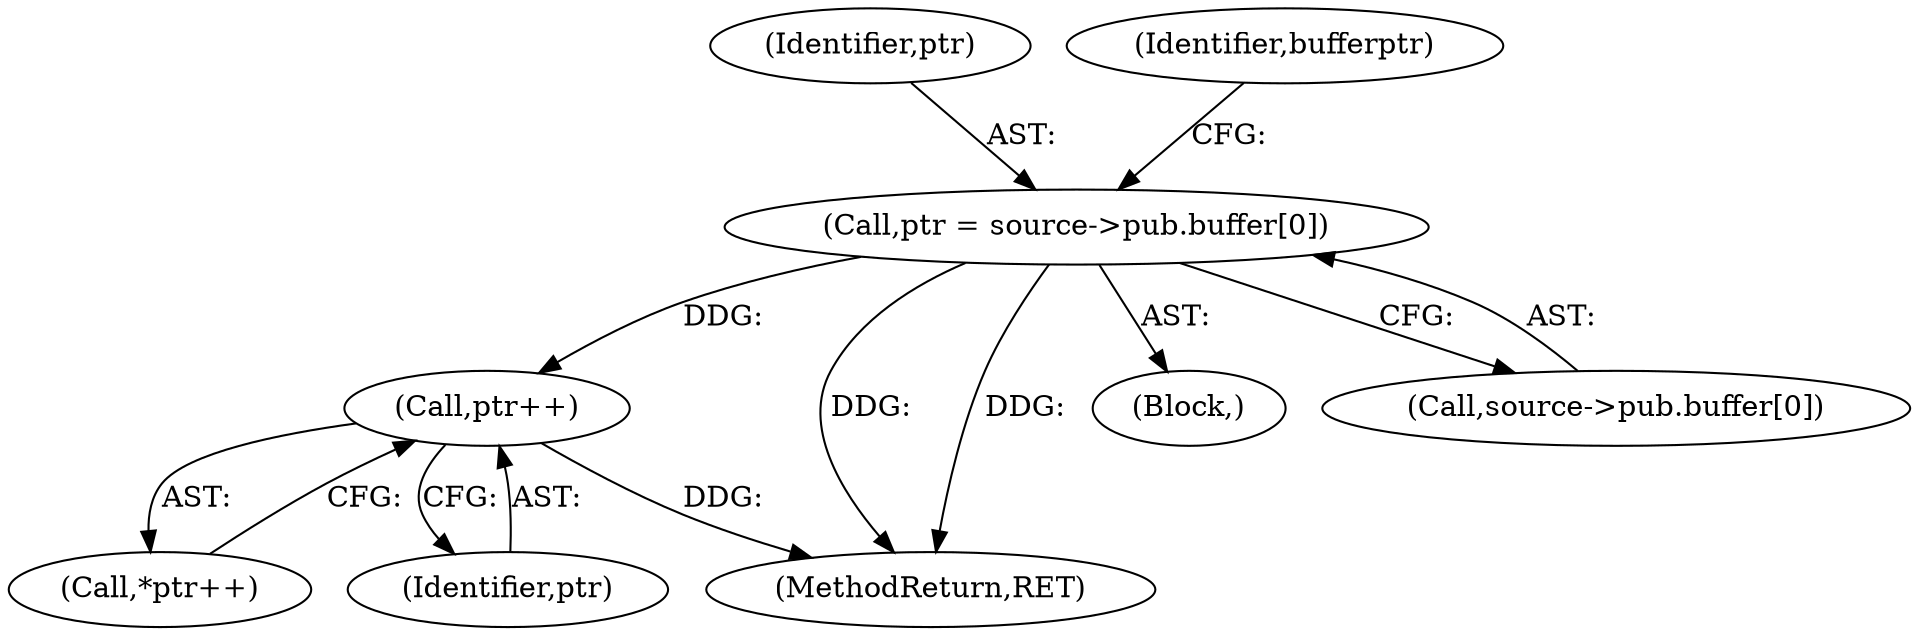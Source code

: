 digraph "0_libjpeg-turbo_9c78a04df4e44ef6487eee99c4258397f4fdca55_1@array" {
"1000143" [label="(Call,ptr = source->pub.buffer[0])"];
"1000193" [label="(Call,ptr++)"];
"1000200" [label="(MethodReturn,RET)"];
"1000104" [label="(Block,)"];
"1000192" [label="(Call,*ptr++)"];
"1000144" [label="(Identifier,ptr)"];
"1000145" [label="(Call,source->pub.buffer[0])"];
"1000193" [label="(Call,ptr++)"];
"1000194" [label="(Identifier,ptr)"];
"1000143" [label="(Call,ptr = source->pub.buffer[0])"];
"1000153" [label="(Identifier,bufferptr)"];
"1000143" -> "1000104"  [label="AST: "];
"1000143" -> "1000145"  [label="CFG: "];
"1000144" -> "1000143"  [label="AST: "];
"1000145" -> "1000143"  [label="AST: "];
"1000153" -> "1000143"  [label="CFG: "];
"1000143" -> "1000200"  [label="DDG: "];
"1000143" -> "1000200"  [label="DDG: "];
"1000143" -> "1000193"  [label="DDG: "];
"1000193" -> "1000192"  [label="AST: "];
"1000193" -> "1000194"  [label="CFG: "];
"1000194" -> "1000193"  [label="AST: "];
"1000192" -> "1000193"  [label="CFG: "];
"1000193" -> "1000200"  [label="DDG: "];
}
